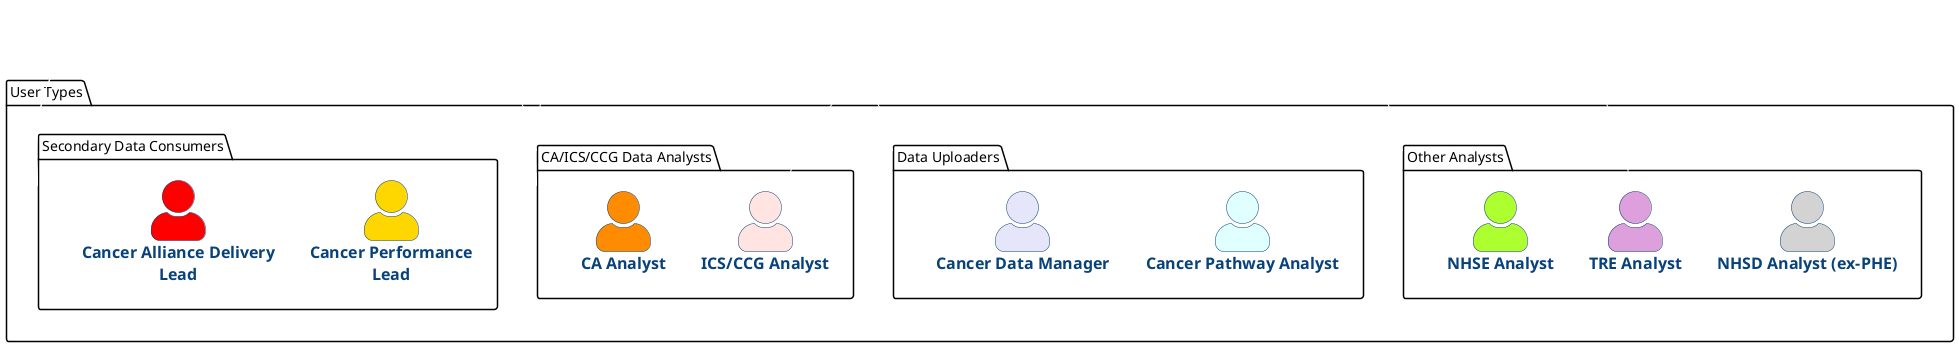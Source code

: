 @startuml cwt-user-types
'left to right direction

!include <C4/C4_Container>

HIDE_STEREOTYPE()
SHOW_PERSON_PORTRAIT()

UpdateElementStyle(person, $fontColor="black")

skinparam Shadowing false

package "User Types" as ut {

package "Other Analysts" as oa {
  Person("nhse.analyst", "NHSE Analyst", "") #GreenYellow 
  Person("tre.analyst", "TRE Analyst", "") #Plum
  Person("nhsd.analyst", "NHSD Analyst (ex-PHE)", "") #LightGrey
}

package "Data Uploaders" as du {

  Person("cancer.pathway.analyst", "Cancer Pathway Analyst", "") #LightCyan
  Person("cancer.data.manager", "Cancer Data Manager", "") #Lavender

}

package "CA/ICS/CCG Data Analysts" as da {
  Person("ca.analyst", "CA Analyst", "") #DarkOrange
  Person("ics.analyst", "ICS/CCG Analyst", "") #MistyRose   

  ca.analyst -[#hidden] ics.analyst
  ics.analyst -[#hidden] tre.analyst
  tre.analyst -[#hidden] nhsd.analyst
}

package "Secondary Data Consumers" as dc1 {
  Person("cancer.perf.lead", "Cancer Performance Lead", "") #Gold   
  Person("cancer.alliance.fd.lead", "Cancer Alliance Delivery Lead", "") #Red
}

}

du -[#hidden] da
da -[#hidden] dc1
dc1 -[#hidden] oa

@enduml